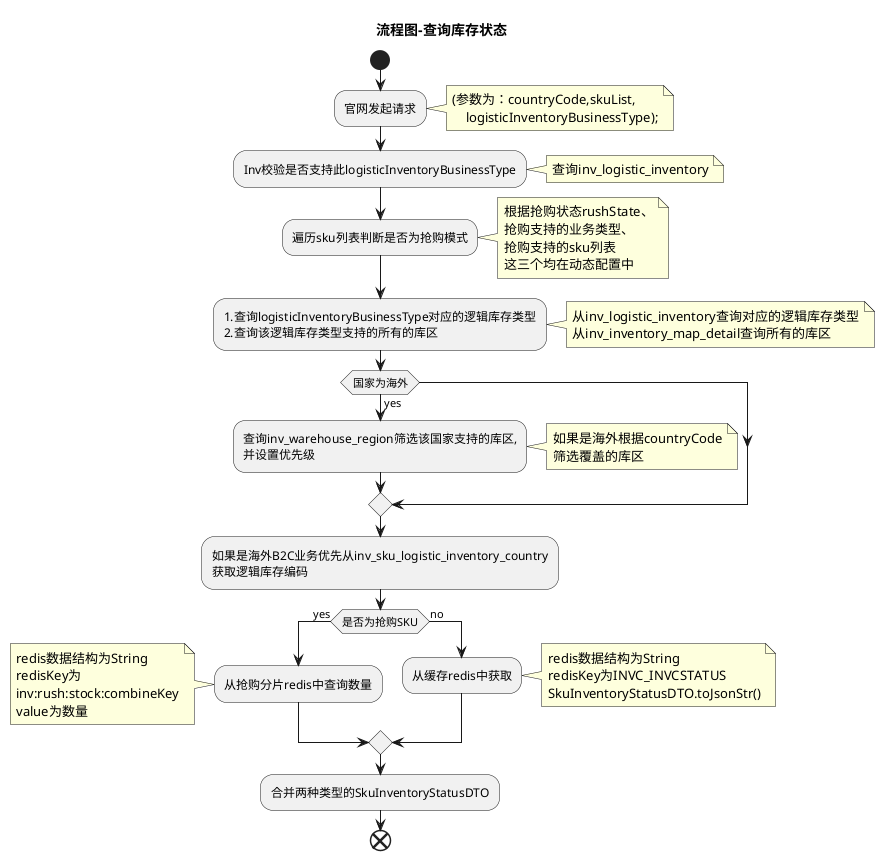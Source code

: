 @startuml
'Store -> inventory:查询库存状态(countryCode,skuList,logisticInventoryBusinessType)
'inventory -> inventory:查询inv_logistic_inventory,校验是否支持此logisticInventoryBusinessType
title 流程图-查询库存状态
start
:官网发起请求;
note right
(参数为：countryCode,skuList,
    logisticInventoryBusinessType);
end note

:Inv校验是否支持此logisticInventoryBusinessType;
note right
查询inv_logistic_inventory
end note

:遍历sku列表判断是否为抢购模式;
note right
根据抢购状态rushState、
抢购支持的业务类型、
抢购支持的sku列表
这三个均在动态配置中
end note

:1.查询logisticInventoryBusinessType对应的逻辑库存类型
2.查询该逻辑库存类型支持的所有的库区;
note right
从inv_logistic_inventory查询对应的逻辑库存类型
从inv_inventory_map_detail查询所有的库区
end note

if (国家为海外) then (yes)
    :查询inv_warehouse_region筛选该国家支持的库区,
    并设置优先级;
    note right
    如果是海外根据countryCode
    筛选覆盖的库区
    end note
endif

:如果是海外B2C业务优先从inv_sku_logistic_inventory_country
获取逻辑库存编码;

if(是否为抢购SKU) then(yes)
    :从抢购分片redis中查询数量;
    note left
        redis数据结构为String
        redisKey为
        inv:rush:stock:combineKey
        value为数量
    end note
else (no)
    :从缓存redis中获取;
    note right
        redis数据结构为String
        redisKey为INVC_INVCSTATUS
        SkuInventoryStatusDTO.toJsonStr()
    end note
endif

:合并两种类型的SkuInventoryStatusDTO;
end
@enduml